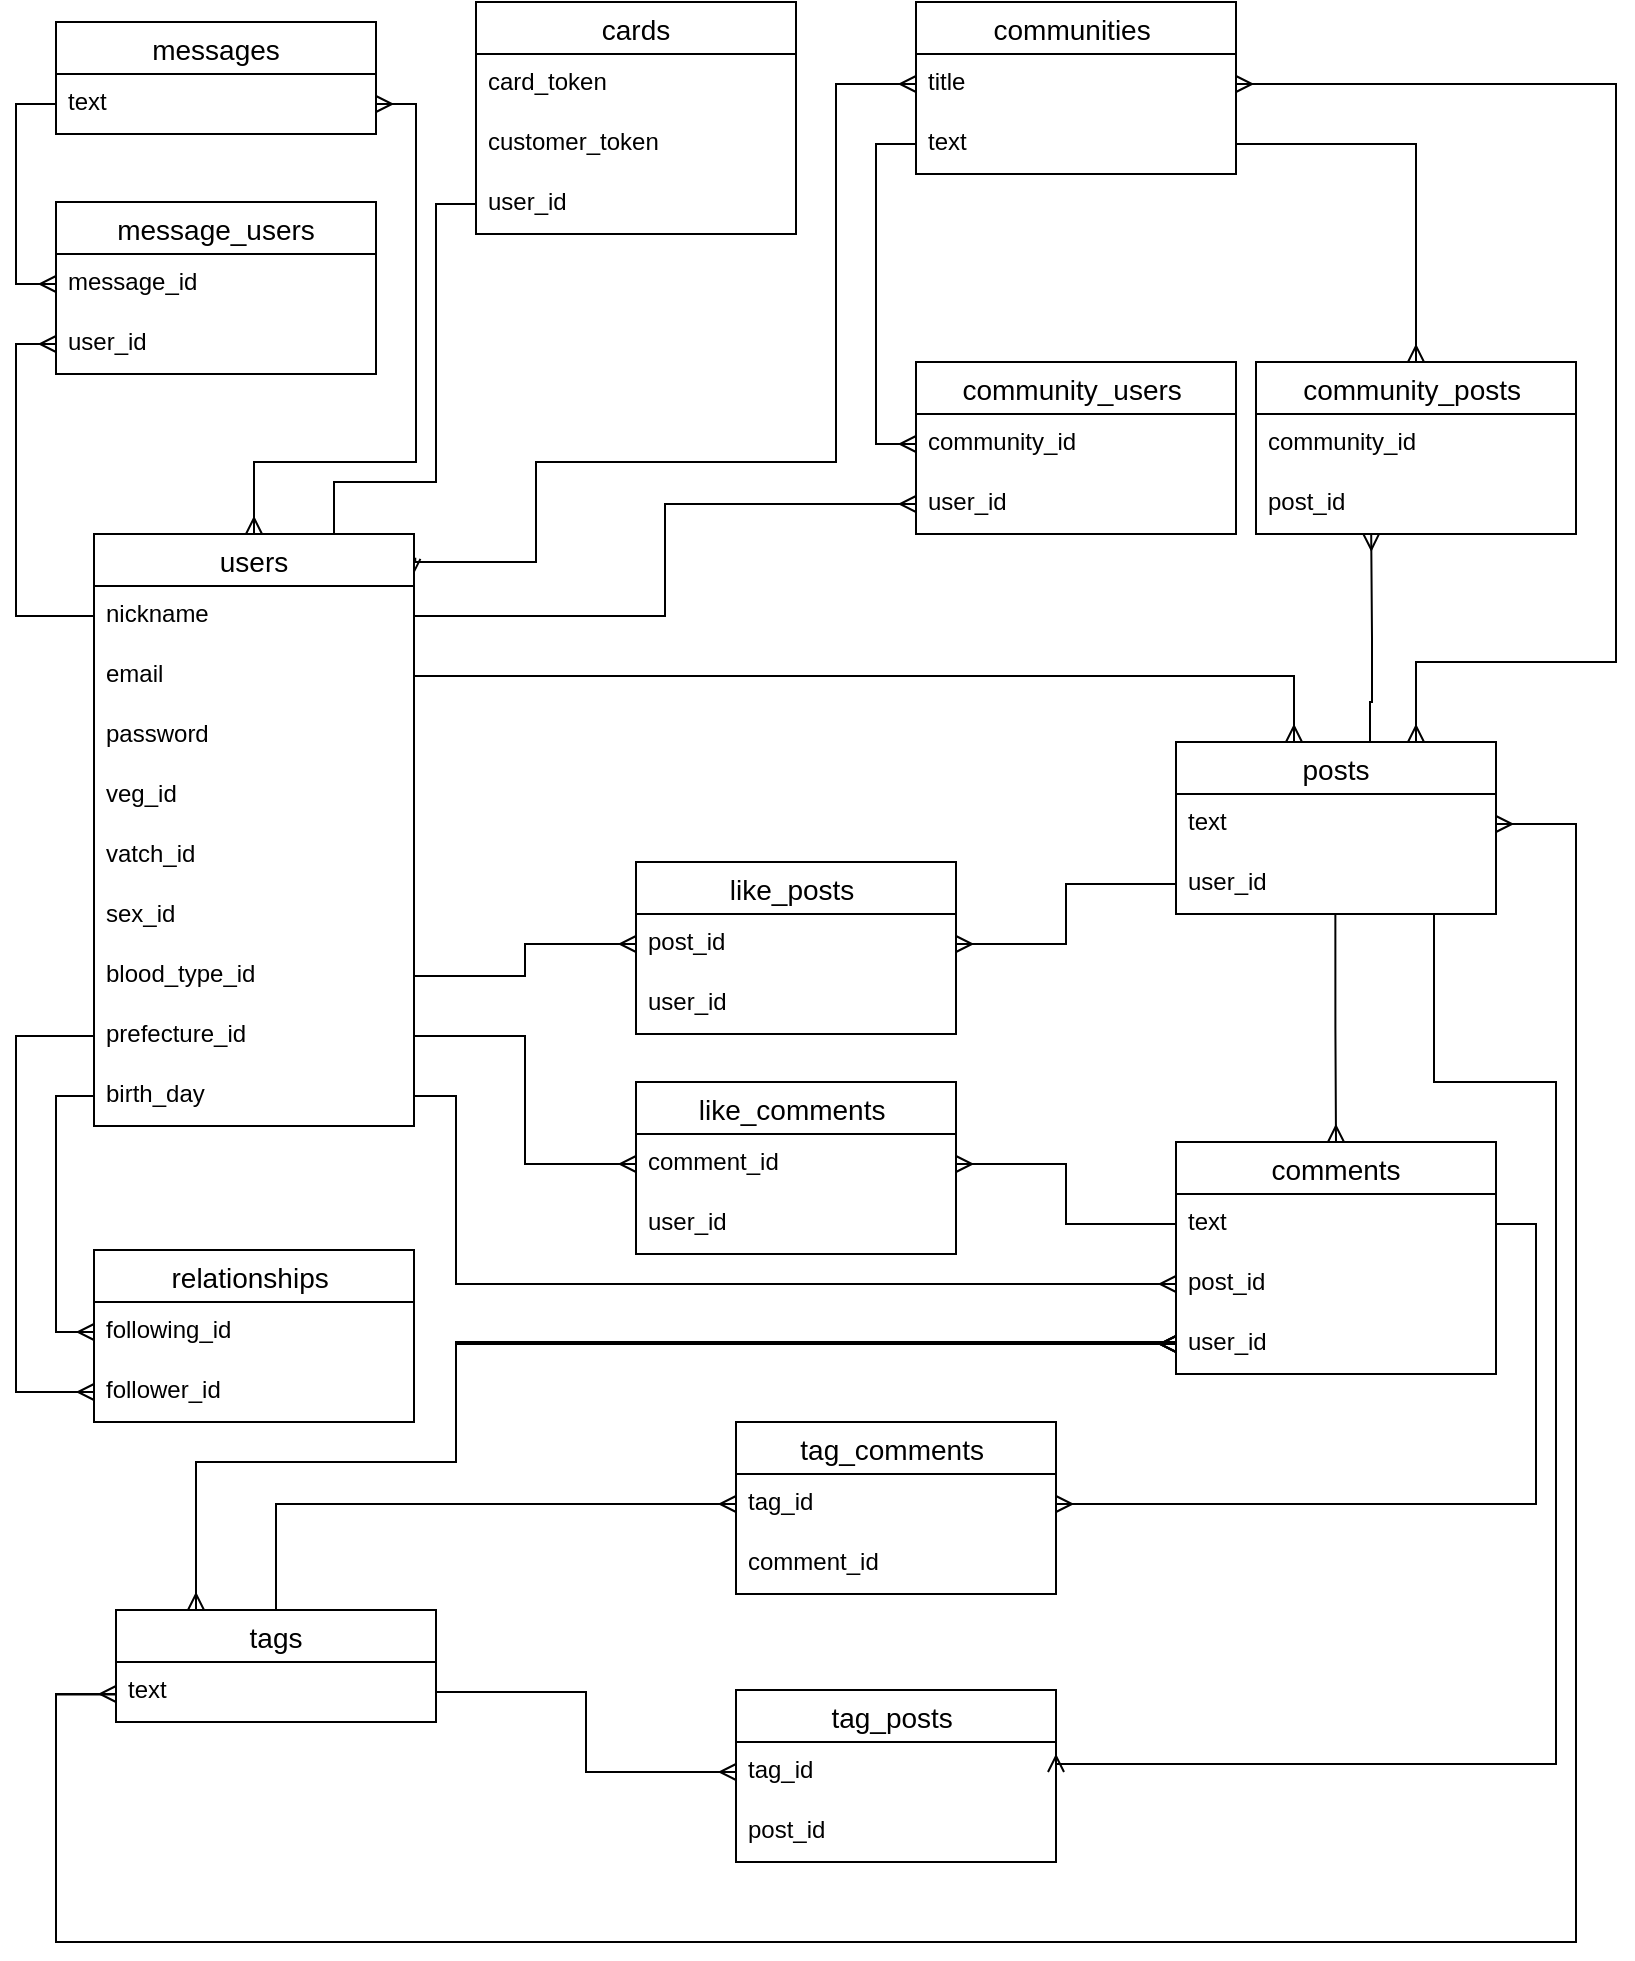 <mxfile version="13.6.5">
    <diagram id="L9bf-R6zN6F9ALKYu5iD" name="ページ1">
        <mxGraphModel dx="375" dy="815" grid="1" gridSize="10" guides="1" tooltips="1" connect="1" arrows="1" fold="1" page="1" pageScale="1" pageWidth="827" pageHeight="1169" math="0" shadow="0">
            <root>
                <mxCell id="0"/>
                <mxCell id="1" parent="0"/>
                <mxCell id="SkVq8lbehPU1vQdM3O_f-62" style="edgeStyle=orthogonalEdgeStyle;rounded=0;orthogonalLoop=1;jettySize=auto;html=1;exitX=0.5;exitY=0;exitDx=0;exitDy=0;entryX=1;entryY=0.5;entryDx=0;entryDy=0;endArrow=ERmany;endFill=0;" parent="1" source="SkVq8lbehPU1vQdM3O_f-1" target="SkVq8lbehPU1vQdM3O_f-34" edge="1">
                    <mxGeometry relative="1" as="geometry">
                        <mxPoint x="260" y="121" as="targetPoint"/>
                        <Array as="points">
                            <mxPoint x="129" y="270"/>
                            <mxPoint x="210" y="270"/>
                            <mxPoint x="210" y="91"/>
                        </Array>
                    </mxGeometry>
                </mxCell>
                <mxCell id="SkVq8lbehPU1vQdM3O_f-61" style="edgeStyle=orthogonalEdgeStyle;rounded=0;orthogonalLoop=1;jettySize=auto;html=1;entryX=0.5;entryY=0;entryDx=0;entryDy=0;endArrow=ERmany;endFill=0;exitX=1;exitY=0.5;exitDx=0;exitDy=0;" parent="1" source="SkVq8lbehPU1vQdM3O_f-34" target="SkVq8lbehPU1vQdM3O_f-1" edge="1">
                    <mxGeometry relative="1" as="geometry">
                        <mxPoint x="260" y="121" as="sourcePoint"/>
                        <Array as="points">
                            <mxPoint x="210" y="91"/>
                            <mxPoint x="210" y="270"/>
                            <mxPoint x="129" y="270"/>
                        </Array>
                    </mxGeometry>
                </mxCell>
                <mxCell id="SkVq8lbehPU1vQdM3O_f-74" style="edgeStyle=orthogonalEdgeStyle;rounded=0;orthogonalLoop=1;jettySize=auto;html=1;exitX=1.004;exitY=0.04;exitDx=0;exitDy=0;entryX=0;entryY=0.5;entryDx=0;entryDy=0;endArrow=ERmany;endFill=0;exitPerimeter=0;" parent="1" source="SkVq8lbehPU1vQdM3O_f-1" target="SkVq8lbehPU1vQdM3O_f-70" edge="1">
                    <mxGeometry relative="1" as="geometry">
                        <Array as="points">
                            <mxPoint x="210" y="320"/>
                            <mxPoint x="270" y="320"/>
                            <mxPoint x="270" y="270"/>
                            <mxPoint x="420" y="270"/>
                            <mxPoint x="420" y="81"/>
                        </Array>
                    </mxGeometry>
                </mxCell>
                <mxCell id="SkVq8lbehPU1vQdM3O_f-75" style="edgeStyle=orthogonalEdgeStyle;rounded=0;orthogonalLoop=1;jettySize=auto;html=1;exitX=0;exitY=0.5;exitDx=0;exitDy=0;entryX=0.995;entryY=0.042;entryDx=0;entryDy=0;endArrow=ERmany;endFill=0;entryPerimeter=0;" parent="1" source="SkVq8lbehPU1vQdM3O_f-70" target="SkVq8lbehPU1vQdM3O_f-1" edge="1">
                    <mxGeometry relative="1" as="geometry">
                        <Array as="points">
                            <mxPoint x="420" y="81"/>
                            <mxPoint x="420" y="270"/>
                            <mxPoint x="270" y="270"/>
                            <mxPoint x="270" y="320"/>
                            <mxPoint x="208" y="320"/>
                        </Array>
                    </mxGeometry>
                </mxCell>
                <mxCell id="SkVq8lbehPU1vQdM3O_f-89" style="edgeStyle=orthogonalEdgeStyle;rounded=0;orthogonalLoop=1;jettySize=auto;html=1;exitX=1;exitY=0.5;exitDx=0;exitDy=0;entryX=0.75;entryY=0;entryDx=0;entryDy=0;endArrow=ERmany;endFill=0;" parent="1" source="SkVq8lbehPU1vQdM3O_f-70" target="SkVq8lbehPU1vQdM3O_f-12" edge="1">
                    <mxGeometry relative="1" as="geometry">
                        <Array as="points">
                            <mxPoint x="810" y="81"/>
                            <mxPoint x="810" y="370"/>
                            <mxPoint x="710" y="370"/>
                        </Array>
                    </mxGeometry>
                </mxCell>
                <mxCell id="SkVq8lbehPU1vQdM3O_f-33" value="messages" style="swimlane;fontStyle=0;childLayout=stackLayout;horizontal=1;startSize=26;horizontalStack=0;resizeParent=1;resizeParentMax=0;resizeLast=0;collapsible=1;marginBottom=0;align=center;fontSize=14;" parent="1" vertex="1">
                    <mxGeometry x="30" y="50" width="160" height="56" as="geometry"/>
                </mxCell>
                <mxCell id="SkVq8lbehPU1vQdM3O_f-34" value="text" style="text;strokeColor=none;fillColor=none;spacingLeft=4;spacingRight=4;overflow=hidden;rotatable=0;points=[[0,0.5],[1,0.5]];portConstraint=eastwest;fontSize=12;" parent="SkVq8lbehPU1vQdM3O_f-33" vertex="1">
                    <mxGeometry y="26" width="160" height="30" as="geometry"/>
                </mxCell>
                <mxCell id="SkVq8lbehPU1vQdM3O_f-124" style="edgeStyle=orthogonalEdgeStyle;rounded=0;orthogonalLoop=1;jettySize=auto;html=1;exitX=0.75;exitY=0;exitDx=0;exitDy=0;endArrow=none;endFill=0;entryX=0;entryY=0.5;entryDx=0;entryDy=0;" parent="1" source="SkVq8lbehPU1vQdM3O_f-1" edge="1">
                    <mxGeometry relative="1" as="geometry">
                        <mxPoint x="240" y="141" as="targetPoint"/>
                        <Array as="points">
                            <mxPoint x="169" y="280"/>
                            <mxPoint x="220" y="280"/>
                            <mxPoint x="220" y="141"/>
                        </Array>
                    </mxGeometry>
                </mxCell>
                <mxCell id="SkVq8lbehPU1vQdM3O_f-28" value="cards" style="swimlane;fontStyle=0;childLayout=stackLayout;horizontal=1;startSize=26;horizontalStack=0;resizeParent=1;resizeParentMax=0;resizeLast=0;collapsible=1;marginBottom=0;align=center;fontSize=14;" parent="1" vertex="1">
                    <mxGeometry x="240" y="40" width="160" height="116" as="geometry"/>
                </mxCell>
                <mxCell id="SkVq8lbehPU1vQdM3O_f-29" value="card_token" style="text;strokeColor=none;fillColor=none;spacingLeft=4;spacingRight=4;overflow=hidden;rotatable=0;points=[[0,0.5],[1,0.5]];portConstraint=eastwest;fontSize=12;" parent="SkVq8lbehPU1vQdM3O_f-28" vertex="1">
                    <mxGeometry y="26" width="160" height="30" as="geometry"/>
                </mxCell>
                <mxCell id="SkVq8lbehPU1vQdM3O_f-30" value="customer_token" style="text;strokeColor=none;fillColor=none;spacingLeft=4;spacingRight=4;overflow=hidden;rotatable=0;points=[[0,0.5],[1,0.5]];portConstraint=eastwest;fontSize=12;" parent="SkVq8lbehPU1vQdM3O_f-28" vertex="1">
                    <mxGeometry y="56" width="160" height="30" as="geometry"/>
                </mxCell>
                <mxCell id="SkVq8lbehPU1vQdM3O_f-60" value="user_id" style="text;strokeColor=none;fillColor=none;spacingLeft=4;spacingRight=4;overflow=hidden;rotatable=0;points=[[0,0.5],[1,0.5]];portConstraint=eastwest;fontSize=12;" parent="SkVq8lbehPU1vQdM3O_f-28" vertex="1">
                    <mxGeometry y="86" width="160" height="30" as="geometry"/>
                </mxCell>
                <mxCell id="SkVq8lbehPU1vQdM3O_f-120" style="edgeStyle=orthogonalEdgeStyle;rounded=0;orthogonalLoop=1;jettySize=auto;html=1;exitX=0;exitY=0.5;exitDx=0;exitDy=0;entryX=0;entryY=0.5;entryDx=0;entryDy=0;endArrow=ERmany;endFill=0;" parent="1" source="SkVq8lbehPU1vQdM3O_f-2" target="SkVq8lbehPU1vQdM3O_f-65" edge="1">
                    <mxGeometry relative="1" as="geometry"/>
                </mxCell>
                <mxCell id="SkVq8lbehPU1vQdM3O_f-121" style="edgeStyle=orthogonalEdgeStyle;rounded=0;orthogonalLoop=1;jettySize=auto;html=1;exitX=0;exitY=0.5;exitDx=0;exitDy=0;entryX=0;entryY=0.5;entryDx=0;entryDy=0;endArrow=ERmany;endFill=0;" parent="1" source="SkVq8lbehPU1vQdM3O_f-34" target="SkVq8lbehPU1vQdM3O_f-64" edge="1">
                    <mxGeometry relative="1" as="geometry"/>
                </mxCell>
                <mxCell id="SkVq8lbehPU1vQdM3O_f-122" style="edgeStyle=orthogonalEdgeStyle;rounded=0;orthogonalLoop=1;jettySize=auto;html=1;exitX=0;exitY=0.5;exitDx=0;exitDy=0;entryX=0;entryY=0.5;entryDx=0;entryDy=0;endArrow=ERmany;endFill=0;" parent="1" source="SkVq8lbehPU1vQdM3O_f-71" target="SkVq8lbehPU1vQdM3O_f-8" edge="1">
                    <mxGeometry relative="1" as="geometry">
                        <mxPoint x="460" y="141" as="sourcePoint"/>
                        <Array as="points">
                            <mxPoint x="440" y="111"/>
                            <mxPoint x="440" y="261"/>
                        </Array>
                    </mxGeometry>
                </mxCell>
                <mxCell id="SkVq8lbehPU1vQdM3O_f-123" style="edgeStyle=orthogonalEdgeStyle;rounded=0;orthogonalLoop=1;jettySize=auto;html=1;exitX=1;exitY=0.5;exitDx=0;exitDy=0;entryX=0;entryY=0.5;entryDx=0;entryDy=0;endArrow=ERmany;endFill=0;" parent="1" source="SkVq8lbehPU1vQdM3O_f-2" target="SkVq8lbehPU1vQdM3O_f-9" edge="1">
                    <mxGeometry relative="1" as="geometry"/>
                </mxCell>
                <mxCell id="SkVq8lbehPU1vQdM3O_f-182" style="edgeStyle=orthogonalEdgeStyle;rounded=0;orthogonalLoop=1;jettySize=auto;html=1;exitX=0.75;exitY=0;exitDx=0;exitDy=0;entryX=1;entryY=0.5;entryDx=0;entryDy=0;endArrow=ERmany;endFill=0;" parent="1" source="SkVq8lbehPU1vQdM3O_f-12" target="SkVq8lbehPU1vQdM3O_f-70" edge="1">
                    <mxGeometry relative="1" as="geometry">
                        <Array as="points">
                            <mxPoint x="710" y="370"/>
                            <mxPoint x="810" y="370"/>
                            <mxPoint x="810" y="81"/>
                        </Array>
                    </mxGeometry>
                </mxCell>
                <mxCell id="SkVq8lbehPU1vQdM3O_f-185" style="edgeStyle=orthogonalEdgeStyle;rounded=0;orthogonalLoop=1;jettySize=auto;html=1;entryX=0.36;entryY=0.994;entryDx=0;entryDy=0;entryPerimeter=0;endArrow=ERmany;endFill=0;" parent="1" source="SkVq8lbehPU1vQdM3O_f-12" target="SkVq8lbehPU1vQdM3O_f-181" edge="1">
                    <mxGeometry relative="1" as="geometry">
                        <Array as="points">
                            <mxPoint x="687" y="390"/>
                            <mxPoint x="688" y="390"/>
                            <mxPoint x="688" y="358"/>
                        </Array>
                    </mxGeometry>
                </mxCell>
                <mxCell id="SkVq8lbehPU1vQdM3O_f-187" style="edgeStyle=orthogonalEdgeStyle;rounded=0;orthogonalLoop=1;jettySize=auto;html=1;exitX=0.498;exitY=1.006;exitDx=0;exitDy=0;endArrow=ERmany;endFill=0;exitPerimeter=0;" parent="1" source="SkVq8lbehPU1vQdM3O_f-186" target="SkVq8lbehPU1vQdM3O_f-22" edge="1">
                    <mxGeometry relative="1" as="geometry"/>
                </mxCell>
                <mxCell id="SkVq8lbehPU1vQdM3O_f-12" value="posts" style="swimlane;fontStyle=0;childLayout=stackLayout;horizontal=1;startSize=26;horizontalStack=0;resizeParent=1;resizeParentMax=0;resizeLast=0;collapsible=1;marginBottom=0;align=center;fontSize=14;" parent="1" vertex="1">
                    <mxGeometry x="590" y="410" width="160" height="86" as="geometry"/>
                </mxCell>
                <mxCell id="SkVq8lbehPU1vQdM3O_f-14" value="text" style="text;strokeColor=none;fillColor=none;spacingLeft=4;spacingRight=4;overflow=hidden;rotatable=0;points=[[0,0.5],[1,0.5]];portConstraint=eastwest;fontSize=12;" parent="SkVq8lbehPU1vQdM3O_f-12" vertex="1">
                    <mxGeometry y="26" width="160" height="30" as="geometry"/>
                </mxCell>
                <mxCell id="SkVq8lbehPU1vQdM3O_f-186" value="user_id" style="text;strokeColor=none;fillColor=none;spacingLeft=4;spacingRight=4;overflow=hidden;rotatable=0;points=[[0,0.5],[1,0.5]];portConstraint=eastwest;fontSize=12;" parent="SkVq8lbehPU1vQdM3O_f-12" vertex="1">
                    <mxGeometry y="56" width="160" height="30" as="geometry"/>
                </mxCell>
                <mxCell id="SkVq8lbehPU1vQdM3O_f-1" value="users" style="swimlane;fontStyle=0;childLayout=stackLayout;horizontal=1;startSize=26;horizontalStack=0;resizeParent=1;resizeParentMax=0;resizeLast=0;collapsible=1;marginBottom=0;align=center;fontSize=14;" parent="1" vertex="1">
                    <mxGeometry x="49" y="306" width="160" height="296" as="geometry"/>
                </mxCell>
                <mxCell id="SkVq8lbehPU1vQdM3O_f-2" value="nickname" style="text;strokeColor=none;fillColor=none;spacingLeft=4;spacingRight=4;overflow=hidden;rotatable=0;points=[[0,0.5],[1,0.5]];portConstraint=eastwest;fontSize=12;" parent="SkVq8lbehPU1vQdM3O_f-1" vertex="1">
                    <mxGeometry y="26" width="160" height="30" as="geometry"/>
                </mxCell>
                <mxCell id="SkVq8lbehPU1vQdM3O_f-3" value="email" style="text;strokeColor=none;fillColor=none;spacingLeft=4;spacingRight=4;overflow=hidden;rotatable=0;points=[[0,0.5],[1,0.5]];portConstraint=eastwest;fontSize=12;" parent="SkVq8lbehPU1vQdM3O_f-1" vertex="1">
                    <mxGeometry y="56" width="160" height="30" as="geometry"/>
                </mxCell>
                <mxCell id="SkVq8lbehPU1vQdM3O_f-4" value="password" style="text;strokeColor=none;fillColor=none;spacingLeft=4;spacingRight=4;overflow=hidden;rotatable=0;points=[[0,0.5],[1,0.5]];portConstraint=eastwest;fontSize=12;" parent="SkVq8lbehPU1vQdM3O_f-1" vertex="1">
                    <mxGeometry y="86" width="160" height="30" as="geometry"/>
                </mxCell>
                <mxCell id="SkVq8lbehPU1vQdM3O_f-78" value="veg_id" style="text;strokeColor=none;fillColor=none;spacingLeft=4;spacingRight=4;overflow=hidden;rotatable=0;points=[[0,0.5],[1,0.5]];portConstraint=eastwest;fontSize=12;" parent="SkVq8lbehPU1vQdM3O_f-1" vertex="1">
                    <mxGeometry y="116" width="160" height="30" as="geometry"/>
                </mxCell>
                <mxCell id="2" value="vatch_id" style="text;strokeColor=none;fillColor=none;spacingLeft=4;spacingRight=4;overflow=hidden;rotatable=0;points=[[0,0.5],[1,0.5]];portConstraint=eastwest;fontSize=12;" vertex="1" parent="SkVq8lbehPU1vQdM3O_f-1">
                    <mxGeometry y="146" width="160" height="30" as="geometry"/>
                </mxCell>
                <mxCell id="SkVq8lbehPU1vQdM3O_f-79" value="sex_id" style="text;strokeColor=none;fillColor=none;spacingLeft=4;spacingRight=4;overflow=hidden;rotatable=0;points=[[0,0.5],[1,0.5]];portConstraint=eastwest;fontSize=12;" parent="SkVq8lbehPU1vQdM3O_f-1" vertex="1">
                    <mxGeometry y="176" width="160" height="30" as="geometry"/>
                </mxCell>
                <mxCell id="SkVq8lbehPU1vQdM3O_f-80" value="blood_type_id" style="text;strokeColor=none;fillColor=none;spacingLeft=4;spacingRight=4;overflow=hidden;rotatable=0;points=[[0,0.5],[1,0.5]];portConstraint=eastwest;fontSize=12;" parent="SkVq8lbehPU1vQdM3O_f-1" vertex="1">
                    <mxGeometry y="206" width="160" height="30" as="geometry"/>
                </mxCell>
                <mxCell id="SkVq8lbehPU1vQdM3O_f-81" value="prefecture_id" style="text;strokeColor=none;fillColor=none;spacingLeft=4;spacingRight=4;overflow=hidden;rotatable=0;points=[[0,0.5],[1,0.5]];portConstraint=eastwest;fontSize=12;" parent="SkVq8lbehPU1vQdM3O_f-1" vertex="1">
                    <mxGeometry y="236" width="160" height="30" as="geometry"/>
                </mxCell>
                <mxCell id="SkVq8lbehPU1vQdM3O_f-206" value="birth_day" style="text;strokeColor=none;fillColor=none;spacingLeft=4;spacingRight=4;overflow=hidden;rotatable=0;points=[[0,0.5],[1,0.5]];portConstraint=eastwest;fontSize=12;" parent="SkVq8lbehPU1vQdM3O_f-1" vertex="1">
                    <mxGeometry y="266" width="160" height="30" as="geometry"/>
                </mxCell>
                <mxCell id="SkVq8lbehPU1vQdM3O_f-69" value="communities " style="swimlane;fontStyle=0;childLayout=stackLayout;horizontal=1;startSize=26;horizontalStack=0;resizeParent=1;resizeParentMax=0;resizeLast=0;collapsible=1;marginBottom=0;align=center;fontSize=14;" parent="1" vertex="1">
                    <mxGeometry x="460" y="40" width="160" height="86" as="geometry"/>
                </mxCell>
                <mxCell id="SkVq8lbehPU1vQdM3O_f-70" value="title" style="text;strokeColor=none;fillColor=none;spacingLeft=4;spacingRight=4;overflow=hidden;rotatable=0;points=[[0,0.5],[1,0.5]];portConstraint=eastwest;fontSize=12;" parent="SkVq8lbehPU1vQdM3O_f-69" vertex="1">
                    <mxGeometry y="26" width="160" height="30" as="geometry"/>
                </mxCell>
                <mxCell id="SkVq8lbehPU1vQdM3O_f-71" value="text" style="text;strokeColor=none;fillColor=none;spacingLeft=4;spacingRight=4;overflow=hidden;rotatable=0;points=[[0,0.5],[1,0.5]];portConstraint=eastwest;fontSize=12;" parent="SkVq8lbehPU1vQdM3O_f-69" vertex="1">
                    <mxGeometry y="56" width="160" height="30" as="geometry"/>
                </mxCell>
                <mxCell id="SkVq8lbehPU1vQdM3O_f-6" value="community_users " style="swimlane;fontStyle=0;childLayout=stackLayout;horizontal=1;startSize=26;horizontalStack=0;resizeParent=1;resizeParentMax=0;resizeLast=0;collapsible=1;marginBottom=0;align=center;fontSize=14;" parent="1" vertex="1">
                    <mxGeometry x="460" y="220" width="160" height="86" as="geometry"/>
                </mxCell>
                <mxCell id="SkVq8lbehPU1vQdM3O_f-8" value="community_id" style="text;strokeColor=none;fillColor=none;spacingLeft=4;spacingRight=4;overflow=hidden;rotatable=0;points=[[0,0.5],[1,0.5]];portConstraint=eastwest;fontSize=12;" parent="SkVq8lbehPU1vQdM3O_f-6" vertex="1">
                    <mxGeometry y="26" width="160" height="30" as="geometry"/>
                </mxCell>
                <mxCell id="SkVq8lbehPU1vQdM3O_f-9" value="user_id" style="text;strokeColor=none;fillColor=none;spacingLeft=4;spacingRight=4;overflow=hidden;rotatable=0;points=[[0,0.5],[1,0.5]];portConstraint=eastwest;fontSize=12;" parent="SkVq8lbehPU1vQdM3O_f-6" vertex="1">
                    <mxGeometry y="56" width="160" height="30" as="geometry"/>
                </mxCell>
                <mxCell id="SkVq8lbehPU1vQdM3O_f-179" value="community_posts " style="swimlane;fontStyle=0;childLayout=stackLayout;horizontal=1;startSize=26;horizontalStack=0;resizeParent=1;resizeParentMax=0;resizeLast=0;collapsible=1;marginBottom=0;align=center;fontSize=14;" parent="1" vertex="1">
                    <mxGeometry x="630" y="220" width="160" height="86" as="geometry"/>
                </mxCell>
                <mxCell id="SkVq8lbehPU1vQdM3O_f-180" value="community_id" style="text;strokeColor=none;fillColor=none;spacingLeft=4;spacingRight=4;overflow=hidden;rotatable=0;points=[[0,0.5],[1,0.5]];portConstraint=eastwest;fontSize=12;" parent="SkVq8lbehPU1vQdM3O_f-179" vertex="1">
                    <mxGeometry y="26" width="160" height="30" as="geometry"/>
                </mxCell>
                <mxCell id="SkVq8lbehPU1vQdM3O_f-181" value="post_id" style="text;strokeColor=none;fillColor=none;spacingLeft=4;spacingRight=4;overflow=hidden;rotatable=0;points=[[0,0.5],[1,0.5]];portConstraint=eastwest;fontSize=12;" parent="SkVq8lbehPU1vQdM3O_f-179" vertex="1">
                    <mxGeometry y="56" width="160" height="30" as="geometry"/>
                </mxCell>
                <mxCell id="SkVq8lbehPU1vQdM3O_f-167" style="edgeStyle=orthogonalEdgeStyle;rounded=0;orthogonalLoop=1;jettySize=auto;html=1;exitX=-0.001;exitY=0.541;exitDx=0;exitDy=0;entryX=1;entryY=0.5;entryDx=0;entryDy=0;endArrow=ERmany;endFill=0;exitPerimeter=0;" parent="1" source="SkVq8lbehPU1vQdM3O_f-39" target="SkVq8lbehPU1vQdM3O_f-14" edge="1">
                    <mxGeometry relative="1" as="geometry">
                        <mxPoint x="200" y="941" as="sourcePoint"/>
                        <Array as="points">
                            <mxPoint x="30" y="886"/>
                            <mxPoint x="30" y="1010"/>
                            <mxPoint x="790" y="1010"/>
                            <mxPoint x="790" y="451"/>
                        </Array>
                    </mxGeometry>
                </mxCell>
                <mxCell id="SkVq8lbehPU1vQdM3O_f-168" style="edgeStyle=orthogonalEdgeStyle;rounded=0;orthogonalLoop=1;jettySize=auto;html=1;exitX=1;exitY=0.5;exitDx=0;exitDy=0;entryX=0;entryY=0.75;entryDx=0;entryDy=0;endArrow=ERmany;endFill=0;" parent="1" source="SkVq8lbehPU1vQdM3O_f-14" target="SkVq8lbehPU1vQdM3O_f-38" edge="1">
                    <mxGeometry relative="1" as="geometry">
                        <mxPoint x="200" y="941" as="targetPoint"/>
                        <Array as="points">
                            <mxPoint x="790" y="451"/>
                            <mxPoint x="790" y="1010"/>
                            <mxPoint x="30" y="1010"/>
                            <mxPoint x="30" y="886"/>
                        </Array>
                    </mxGeometry>
                </mxCell>
                <mxCell id="SkVq8lbehPU1vQdM3O_f-170" style="edgeStyle=orthogonalEdgeStyle;rounded=0;orthogonalLoop=1;jettySize=auto;html=1;exitX=0.5;exitY=0;exitDx=0;exitDy=0;entryX=0;entryY=0.5;entryDx=0;entryDy=0;endArrow=ERmany;endFill=0;" parent="1" source="SkVq8lbehPU1vQdM3O_f-38" target="SkVq8lbehPU1vQdM3O_f-144" edge="1">
                    <mxGeometry relative="1" as="geometry"/>
                </mxCell>
                <mxCell id="SkVq8lbehPU1vQdM3O_f-171" style="edgeStyle=orthogonalEdgeStyle;rounded=0;orthogonalLoop=1;jettySize=auto;html=1;exitX=1;exitY=0.5;exitDx=0;exitDy=0;entryX=1;entryY=0.5;entryDx=0;entryDy=0;endArrow=ERmany;endFill=0;" parent="1" source="SkVq8lbehPU1vQdM3O_f-23" target="SkVq8lbehPU1vQdM3O_f-144" edge="1">
                    <mxGeometry relative="1" as="geometry"/>
                </mxCell>
                <mxCell id="SkVq8lbehPU1vQdM3O_f-172" style="edgeStyle=orthogonalEdgeStyle;rounded=0;orthogonalLoop=1;jettySize=auto;html=1;exitX=1;exitY=0.5;exitDx=0;exitDy=0;endArrow=ERmany;endFill=0;" parent="1" source="SkVq8lbehPU1vQdM3O_f-39" target="SkVq8lbehPU1vQdM3O_f-154" edge="1">
                    <mxGeometry relative="1" as="geometry"/>
                </mxCell>
                <mxCell id="SkVq8lbehPU1vQdM3O_f-173" style="edgeStyle=orthogonalEdgeStyle;rounded=0;orthogonalLoop=1;jettySize=auto;html=1;entryX=1;entryY=0.5;entryDx=0;entryDy=0;endArrow=ERmany;endFill=0;" parent="1" source="SkVq8lbehPU1vQdM3O_f-186" target="SkVq8lbehPU1vQdM3O_f-154" edge="1">
                    <mxGeometry relative="1" as="geometry">
                        <mxPoint x="719" y="500" as="sourcePoint"/>
                        <Array as="points">
                            <mxPoint x="719" y="580"/>
                            <mxPoint x="780" y="580"/>
                            <mxPoint x="780" y="921"/>
                        </Array>
                    </mxGeometry>
                </mxCell>
                <mxCell id="SkVq8lbehPU1vQdM3O_f-183" style="edgeStyle=orthogonalEdgeStyle;rounded=0;orthogonalLoop=1;jettySize=auto;html=1;exitX=1;exitY=0.5;exitDx=0;exitDy=0;endArrow=ERmany;endFill=0;" parent="1" source="SkVq8lbehPU1vQdM3O_f-71" target="SkVq8lbehPU1vQdM3O_f-179" edge="1">
                    <mxGeometry relative="1" as="geometry"/>
                </mxCell>
                <mxCell id="SkVq8lbehPU1vQdM3O_f-63" value="message_users" style="swimlane;fontStyle=0;childLayout=stackLayout;horizontal=1;startSize=26;horizontalStack=0;resizeParent=1;resizeParentMax=0;resizeLast=0;collapsible=1;marginBottom=0;align=center;fontSize=14;" parent="1" vertex="1">
                    <mxGeometry x="30" y="140" width="160" height="86" as="geometry"/>
                </mxCell>
                <mxCell id="SkVq8lbehPU1vQdM3O_f-64" value="message_id" style="text;strokeColor=none;fillColor=none;spacingLeft=4;spacingRight=4;overflow=hidden;rotatable=0;points=[[0,0.5],[1,0.5]];portConstraint=eastwest;fontSize=12;" parent="SkVq8lbehPU1vQdM3O_f-63" vertex="1">
                    <mxGeometry y="26" width="160" height="30" as="geometry"/>
                </mxCell>
                <mxCell id="SkVq8lbehPU1vQdM3O_f-65" value="user_id" style="text;strokeColor=none;fillColor=none;spacingLeft=4;spacingRight=4;overflow=hidden;rotatable=0;points=[[0,0.5],[1,0.5]];portConstraint=eastwest;fontSize=12;" parent="SkVq8lbehPU1vQdM3O_f-63" vertex="1">
                    <mxGeometry y="56" width="160" height="30" as="geometry"/>
                </mxCell>
                <mxCell id="SkVq8lbehPU1vQdM3O_f-22" value="comments" style="swimlane;fontStyle=0;childLayout=stackLayout;horizontal=1;startSize=26;horizontalStack=0;resizeParent=1;resizeParentMax=0;resizeLast=0;collapsible=1;marginBottom=0;align=center;fontSize=14;" parent="1" vertex="1">
                    <mxGeometry x="590" y="610" width="160" height="116" as="geometry"/>
                </mxCell>
                <mxCell id="SkVq8lbehPU1vQdM3O_f-23" value="text" style="text;strokeColor=none;fillColor=none;spacingLeft=4;spacingRight=4;overflow=hidden;rotatable=0;points=[[0,0.5],[1,0.5]];portConstraint=eastwest;fontSize=12;" parent="SkVq8lbehPU1vQdM3O_f-22" vertex="1">
                    <mxGeometry y="26" width="160" height="30" as="geometry"/>
                </mxCell>
                <mxCell id="SkVq8lbehPU1vQdM3O_f-188" value="post_id" style="text;strokeColor=none;fillColor=none;spacingLeft=4;spacingRight=4;overflow=hidden;rotatable=0;points=[[0,0.5],[1,0.5]];portConstraint=eastwest;fontSize=12;" parent="SkVq8lbehPU1vQdM3O_f-22" vertex="1">
                    <mxGeometry y="56" width="160" height="30" as="geometry"/>
                </mxCell>
                <mxCell id="SkVq8lbehPU1vQdM3O_f-198" value="user_id" style="text;strokeColor=none;fillColor=none;spacingLeft=4;spacingRight=4;overflow=hidden;rotatable=0;points=[[0,0.5],[1,0.5]];portConstraint=eastwest;fontSize=12;" parent="SkVq8lbehPU1vQdM3O_f-22" vertex="1">
                    <mxGeometry y="86" width="160" height="30" as="geometry"/>
                </mxCell>
                <mxCell id="SkVq8lbehPU1vQdM3O_f-189" style="edgeStyle=orthogonalEdgeStyle;rounded=0;orthogonalLoop=1;jettySize=auto;html=1;exitX=1;exitY=0.5;exitDx=0;exitDy=0;entryX=0;entryY=0.5;entryDx=0;entryDy=0;endArrow=ERmany;endFill=0;" parent="1" source="SkVq8lbehPU1vQdM3O_f-81" target="SkVq8lbehPU1vQdM3O_f-142" edge="1">
                    <mxGeometry relative="1" as="geometry"/>
                </mxCell>
                <mxCell id="SkVq8lbehPU1vQdM3O_f-191" style="edgeStyle=orthogonalEdgeStyle;rounded=0;orthogonalLoop=1;jettySize=auto;html=1;exitX=0;exitY=0.5;exitDx=0;exitDy=0;entryX=1;entryY=0.5;entryDx=0;entryDy=0;endArrow=ERmany;endFill=0;" parent="1" source="SkVq8lbehPU1vQdM3O_f-23" target="SkVq8lbehPU1vQdM3O_f-142" edge="1">
                    <mxGeometry relative="1" as="geometry"/>
                </mxCell>
                <mxCell id="SkVq8lbehPU1vQdM3O_f-150" value="like_posts " style="swimlane;fontStyle=0;childLayout=stackLayout;horizontal=1;startSize=26;horizontalStack=0;resizeParent=1;resizeParentMax=0;resizeLast=0;collapsible=1;marginBottom=0;align=center;fontSize=14;" parent="1" vertex="1">
                    <mxGeometry x="320" y="470" width="160" height="86" as="geometry"/>
                </mxCell>
                <mxCell id="SkVq8lbehPU1vQdM3O_f-152" value="post_id" style="text;strokeColor=none;fillColor=none;spacingLeft=4;spacingRight=4;overflow=hidden;rotatable=0;points=[[0,0.5],[1,0.5]];portConstraint=eastwest;fontSize=12;" parent="SkVq8lbehPU1vQdM3O_f-150" vertex="1">
                    <mxGeometry y="26" width="160" height="30" as="geometry"/>
                </mxCell>
                <mxCell id="SkVq8lbehPU1vQdM3O_f-151" value="user_id" style="text;strokeColor=none;fillColor=none;spacingLeft=4;spacingRight=4;overflow=hidden;rotatable=0;points=[[0,0.5],[1,0.5]];portConstraint=eastwest;fontSize=12;" parent="SkVq8lbehPU1vQdM3O_f-150" vertex="1">
                    <mxGeometry y="56" width="160" height="30" as="geometry"/>
                </mxCell>
                <mxCell id="SkVq8lbehPU1vQdM3O_f-193" style="edgeStyle=elbowEdgeStyle;rounded=0;sketch=0;orthogonalLoop=1;jettySize=auto;html=1;exitX=1;exitY=0.5;exitDx=0;exitDy=0;endArrow=ERmany;endFill=0;entryX=0;entryY=0.5;entryDx=0;entryDy=0;" parent="1" source="SkVq8lbehPU1vQdM3O_f-80" target="SkVq8lbehPU1vQdM3O_f-152" edge="1">
                    <mxGeometry relative="1" as="geometry"/>
                </mxCell>
                <mxCell id="SkVq8lbehPU1vQdM3O_f-195" style="edgeStyle=elbowEdgeStyle;rounded=0;sketch=0;orthogonalLoop=1;jettySize=auto;html=1;exitX=0;exitY=0.5;exitDx=0;exitDy=0;entryX=1;entryY=0.5;entryDx=0;entryDy=0;endArrow=ERmany;endFill=0;" parent="1" source="SkVq8lbehPU1vQdM3O_f-186" target="SkVq8lbehPU1vQdM3O_f-152" edge="1">
                    <mxGeometry relative="1" as="geometry"/>
                </mxCell>
                <mxCell id="SkVq8lbehPU1vQdM3O_f-197" style="edgeStyle=elbowEdgeStyle;rounded=0;sketch=0;orthogonalLoop=1;jettySize=auto;html=1;exitX=1;exitY=0.5;exitDx=0;exitDy=0;entryX=0;entryY=0.5;entryDx=0;entryDy=0;endArrow=ERmany;endFill=0;" parent="1" source="SkVq8lbehPU1vQdM3O_f-206" target="SkVq8lbehPU1vQdM3O_f-188" edge="1">
                    <mxGeometry relative="1" as="geometry">
                        <Array as="points">
                            <mxPoint x="230" y="680"/>
                        </Array>
                        <mxPoint x="209" y="557" as="sourcePoint"/>
                    </mxGeometry>
                </mxCell>
                <mxCell id="SkVq8lbehPU1vQdM3O_f-140" value="like_comments " style="swimlane;fontStyle=0;childLayout=stackLayout;horizontal=1;startSize=26;horizontalStack=0;resizeParent=1;resizeParentMax=0;resizeLast=0;collapsible=1;marginBottom=0;align=center;fontSize=14;" parent="1" vertex="1">
                    <mxGeometry x="320" y="580" width="160" height="86" as="geometry"/>
                </mxCell>
                <mxCell id="SkVq8lbehPU1vQdM3O_f-142" value="comment_id" style="text;strokeColor=none;fillColor=none;spacingLeft=4;spacingRight=4;overflow=hidden;rotatable=0;points=[[0,0.5],[1,0.5]];portConstraint=eastwest;fontSize=12;" parent="SkVq8lbehPU1vQdM3O_f-140" vertex="1">
                    <mxGeometry y="26" width="160" height="30" as="geometry"/>
                </mxCell>
                <mxCell id="SkVq8lbehPU1vQdM3O_f-141" value="user_id" style="text;strokeColor=none;fillColor=none;spacingLeft=4;spacingRight=4;overflow=hidden;rotatable=0;points=[[0,0.5],[1,0.5]];portConstraint=eastwest;fontSize=12;" parent="SkVq8lbehPU1vQdM3O_f-140" vertex="1">
                    <mxGeometry y="56" width="160" height="30" as="geometry"/>
                </mxCell>
                <mxCell id="SkVq8lbehPU1vQdM3O_f-143" value="tag_comments " style="swimlane;fontStyle=0;childLayout=stackLayout;horizontal=1;startSize=26;horizontalStack=0;resizeParent=1;resizeParentMax=0;resizeLast=0;collapsible=1;marginBottom=0;align=center;fontSize=14;" parent="1" vertex="1">
                    <mxGeometry x="370" y="750" width="160" height="86" as="geometry"/>
                </mxCell>
                <mxCell id="SkVq8lbehPU1vQdM3O_f-144" value="tag_id" style="text;strokeColor=none;fillColor=none;spacingLeft=4;spacingRight=4;overflow=hidden;rotatable=0;points=[[0,0.5],[1,0.5]];portConstraint=eastwest;fontSize=12;" parent="SkVq8lbehPU1vQdM3O_f-143" vertex="1">
                    <mxGeometry y="26" width="160" height="30" as="geometry"/>
                </mxCell>
                <mxCell id="SkVq8lbehPU1vQdM3O_f-145" value="comment_id" style="text;strokeColor=none;fillColor=none;spacingLeft=4;spacingRight=4;overflow=hidden;rotatable=0;points=[[0,0.5],[1,0.5]];portConstraint=eastwest;fontSize=12;" parent="SkVq8lbehPU1vQdM3O_f-143" vertex="1">
                    <mxGeometry y="56" width="160" height="30" as="geometry"/>
                </mxCell>
                <mxCell id="SkVq8lbehPU1vQdM3O_f-153" value="tag_posts " style="swimlane;fontStyle=0;childLayout=stackLayout;horizontal=1;startSize=26;horizontalStack=0;resizeParent=1;resizeParentMax=0;resizeLast=0;collapsible=1;marginBottom=0;align=center;fontSize=14;" parent="1" vertex="1">
                    <mxGeometry x="370" y="884" width="160" height="86" as="geometry"/>
                </mxCell>
                <mxCell id="SkVq8lbehPU1vQdM3O_f-154" value="tag_id" style="text;strokeColor=none;fillColor=none;spacingLeft=4;spacingRight=4;overflow=hidden;rotatable=0;points=[[0,0.5],[1,0.5]];portConstraint=eastwest;fontSize=12;" parent="SkVq8lbehPU1vQdM3O_f-153" vertex="1">
                    <mxGeometry y="26" width="160" height="30" as="geometry"/>
                </mxCell>
                <mxCell id="SkVq8lbehPU1vQdM3O_f-155" value="post_id" style="text;strokeColor=none;fillColor=none;spacingLeft=4;spacingRight=4;overflow=hidden;rotatable=0;points=[[0,0.5],[1,0.5]];portConstraint=eastwest;fontSize=12;" parent="SkVq8lbehPU1vQdM3O_f-153" vertex="1">
                    <mxGeometry y="56" width="160" height="30" as="geometry"/>
                </mxCell>
                <mxCell id="SkVq8lbehPU1vQdM3O_f-219" style="edgeStyle=orthogonalEdgeStyle;rounded=0;orthogonalLoop=1;jettySize=auto;html=1;exitX=0.25;exitY=0;exitDx=0;exitDy=0;entryX=0;entryY=0.5;entryDx=0;entryDy=0;endArrow=ERmany;endFill=0;" parent="1" source="SkVq8lbehPU1vQdM3O_f-38" target="SkVq8lbehPU1vQdM3O_f-198" edge="1">
                    <mxGeometry relative="1" as="geometry">
                        <Array as="points">
                            <mxPoint x="100" y="770"/>
                            <mxPoint x="230" y="770"/>
                            <mxPoint x="230" y="711"/>
                        </Array>
                    </mxGeometry>
                </mxCell>
                <mxCell id="SkVq8lbehPU1vQdM3O_f-38" value="tags" style="swimlane;fontStyle=0;childLayout=stackLayout;horizontal=1;startSize=26;horizontalStack=0;resizeParent=1;resizeParentMax=0;resizeLast=0;collapsible=1;marginBottom=0;align=center;fontSize=14;" parent="1" vertex="1">
                    <mxGeometry x="60" y="844" width="160" height="56" as="geometry"/>
                </mxCell>
                <mxCell id="SkVq8lbehPU1vQdM3O_f-39" value="text" style="text;strokeColor=none;fillColor=none;spacingLeft=4;spacingRight=4;overflow=hidden;rotatable=0;points=[[0,0.5],[1,0.5]];portConstraint=eastwest;fontSize=12;" parent="SkVq8lbehPU1vQdM3O_f-38" vertex="1">
                    <mxGeometry y="26" width="160" height="30" as="geometry"/>
                </mxCell>
                <mxCell id="SkVq8lbehPU1vQdM3O_f-201" value="relationships " style="swimlane;fontStyle=0;childLayout=stackLayout;horizontal=1;startSize=26;horizontalStack=0;resizeParent=1;resizeParentMax=0;resizeLast=0;collapsible=1;marginBottom=0;align=center;fontSize=14;" parent="1" vertex="1">
                    <mxGeometry x="49" y="664" width="160" height="86" as="geometry"/>
                </mxCell>
                <mxCell id="SkVq8lbehPU1vQdM3O_f-202" value="following_id" style="text;strokeColor=none;fillColor=none;spacingLeft=4;spacingRight=4;overflow=hidden;rotatable=0;points=[[0,0.5],[1,0.5]];portConstraint=eastwest;fontSize=12;" parent="SkVq8lbehPU1vQdM3O_f-201" vertex="1">
                    <mxGeometry y="26" width="160" height="30" as="geometry"/>
                </mxCell>
                <mxCell id="SkVq8lbehPU1vQdM3O_f-203" value="follower_id" style="text;strokeColor=none;fillColor=none;spacingLeft=4;spacingRight=4;overflow=hidden;rotatable=0;points=[[0,0.5],[1,0.5]];portConstraint=eastwest;fontSize=12;" parent="SkVq8lbehPU1vQdM3O_f-201" vertex="1">
                    <mxGeometry y="56" width="160" height="30" as="geometry"/>
                </mxCell>
                <mxCell id="SkVq8lbehPU1vQdM3O_f-204" style="edgeStyle=elbowEdgeStyle;rounded=0;sketch=0;orthogonalLoop=1;jettySize=auto;html=1;exitX=0;exitY=0.5;exitDx=0;exitDy=0;entryX=0;entryY=0.5;entryDx=0;entryDy=0;endArrow=ERmany;endFill=0;" parent="1" source="SkVq8lbehPU1vQdM3O_f-206" target="SkVq8lbehPU1vQdM3O_f-202" edge="1">
                    <mxGeometry relative="1" as="geometry">
                        <Array as="points">
                            <mxPoint x="30" y="640"/>
                        </Array>
                        <mxPoint x="49" y="587" as="sourcePoint"/>
                    </mxGeometry>
                </mxCell>
                <mxCell id="SkVq8lbehPU1vQdM3O_f-205" style="edgeStyle=elbowEdgeStyle;rounded=0;sketch=0;orthogonalLoop=1;jettySize=auto;html=1;exitX=0;exitY=0.5;exitDx=0;exitDy=0;entryX=0;entryY=0.5;entryDx=0;entryDy=0;endArrow=ERmany;endFill=0;" parent="1" source="SkVq8lbehPU1vQdM3O_f-81" target="SkVq8lbehPU1vQdM3O_f-203" edge="1">
                    <mxGeometry relative="1" as="geometry">
                        <Array as="points">
                            <mxPoint x="10" y="650"/>
                        </Array>
                        <mxPoint x="49" y="557" as="sourcePoint"/>
                    </mxGeometry>
                </mxCell>
                <mxCell id="SkVq8lbehPU1vQdM3O_f-208" style="edgeStyle=elbowEdgeStyle;rounded=0;sketch=0;orthogonalLoop=1;jettySize=auto;html=1;exitX=1;exitY=0.5;exitDx=0;exitDy=0;endArrow=ERmany;endFill=0;entryX=0.369;entryY=0;entryDx=0;entryDy=0;entryPerimeter=0;" parent="1" source="SkVq8lbehPU1vQdM3O_f-3" target="SkVq8lbehPU1vQdM3O_f-12" edge="1">
                    <mxGeometry relative="1" as="geometry">
                        <mxPoint x="649" y="411" as="targetPoint"/>
                        <Array as="points">
                            <mxPoint x="649" y="390"/>
                            <mxPoint x="640" y="400"/>
                        </Array>
                    </mxGeometry>
                </mxCell>
                <mxCell id="SkVq8lbehPU1vQdM3O_f-215" style="edgeStyle=orthogonalEdgeStyle;rounded=0;orthogonalLoop=1;jettySize=auto;html=1;exitX=0;exitY=0.5;exitDx=0;exitDy=0;entryX=0.25;entryY=0;entryDx=0;entryDy=0;endArrow=ERmany;endFill=0;" parent="1" source="SkVq8lbehPU1vQdM3O_f-198" target="SkVq8lbehPU1vQdM3O_f-38" edge="1">
                    <mxGeometry relative="1" as="geometry">
                        <mxPoint x="265.93" y="650" as="sourcePoint"/>
                        <mxPoint x="14.13" y="888.692" as="targetPoint"/>
                        <Array as="points">
                            <mxPoint x="230" y="710"/>
                            <mxPoint x="230" y="770"/>
                            <mxPoint x="100" y="770"/>
                        </Array>
                    </mxGeometry>
                </mxCell>
                <mxCell id="SkVq8lbehPU1vQdM3O_f-220" style="edgeStyle=orthogonalEdgeStyle;rounded=0;orthogonalLoop=1;jettySize=auto;html=1;exitX=0.25;exitY=0;exitDx=0;exitDy=0;entryX=0;entryY=0.5;entryDx=0;entryDy=0;endArrow=ERmany;endFill=0;" parent="1" source="SkVq8lbehPU1vQdM3O_f-38" target="SkVq8lbehPU1vQdM3O_f-198" edge="1">
                    <mxGeometry relative="1" as="geometry">
                        <mxPoint x="100.0" y="844" as="sourcePoint"/>
                        <mxPoint x="590" y="711" as="targetPoint"/>
                        <Array as="points">
                            <mxPoint x="100" y="770"/>
                            <mxPoint x="230" y="770"/>
                            <mxPoint x="230" y="711"/>
                        </Array>
                    </mxGeometry>
                </mxCell>
                <mxCell id="SkVq8lbehPU1vQdM3O_f-221" style="edgeStyle=orthogonalEdgeStyle;rounded=0;orthogonalLoop=1;jettySize=auto;html=1;exitX=0.25;exitY=0;exitDx=0;exitDy=0;entryX=0;entryY=0.5;entryDx=0;entryDy=0;endArrow=ERmany;endFill=0;" parent="1" source="SkVq8lbehPU1vQdM3O_f-38" target="SkVq8lbehPU1vQdM3O_f-198" edge="1">
                    <mxGeometry relative="1" as="geometry">
                        <mxPoint x="100.0" y="844" as="sourcePoint"/>
                        <mxPoint x="590" y="711" as="targetPoint"/>
                        <Array as="points">
                            <mxPoint x="100" y="770"/>
                            <mxPoint x="230" y="770"/>
                            <mxPoint x="230" y="711"/>
                        </Array>
                    </mxGeometry>
                </mxCell>
            </root>
        </mxGraphModel>
    </diagram>
</mxfile>
